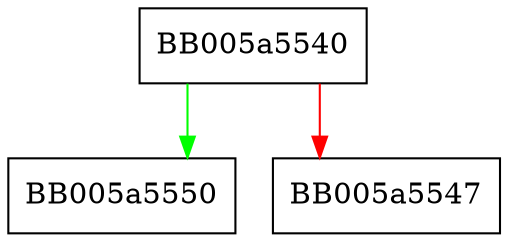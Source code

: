 digraph ENGINE_register_RAND {
  node [shape="box"];
  graph [splines=ortho];
  BB005a5540 -> BB005a5550 [color="green"];
  BB005a5540 -> BB005a5547 [color="red"];
}